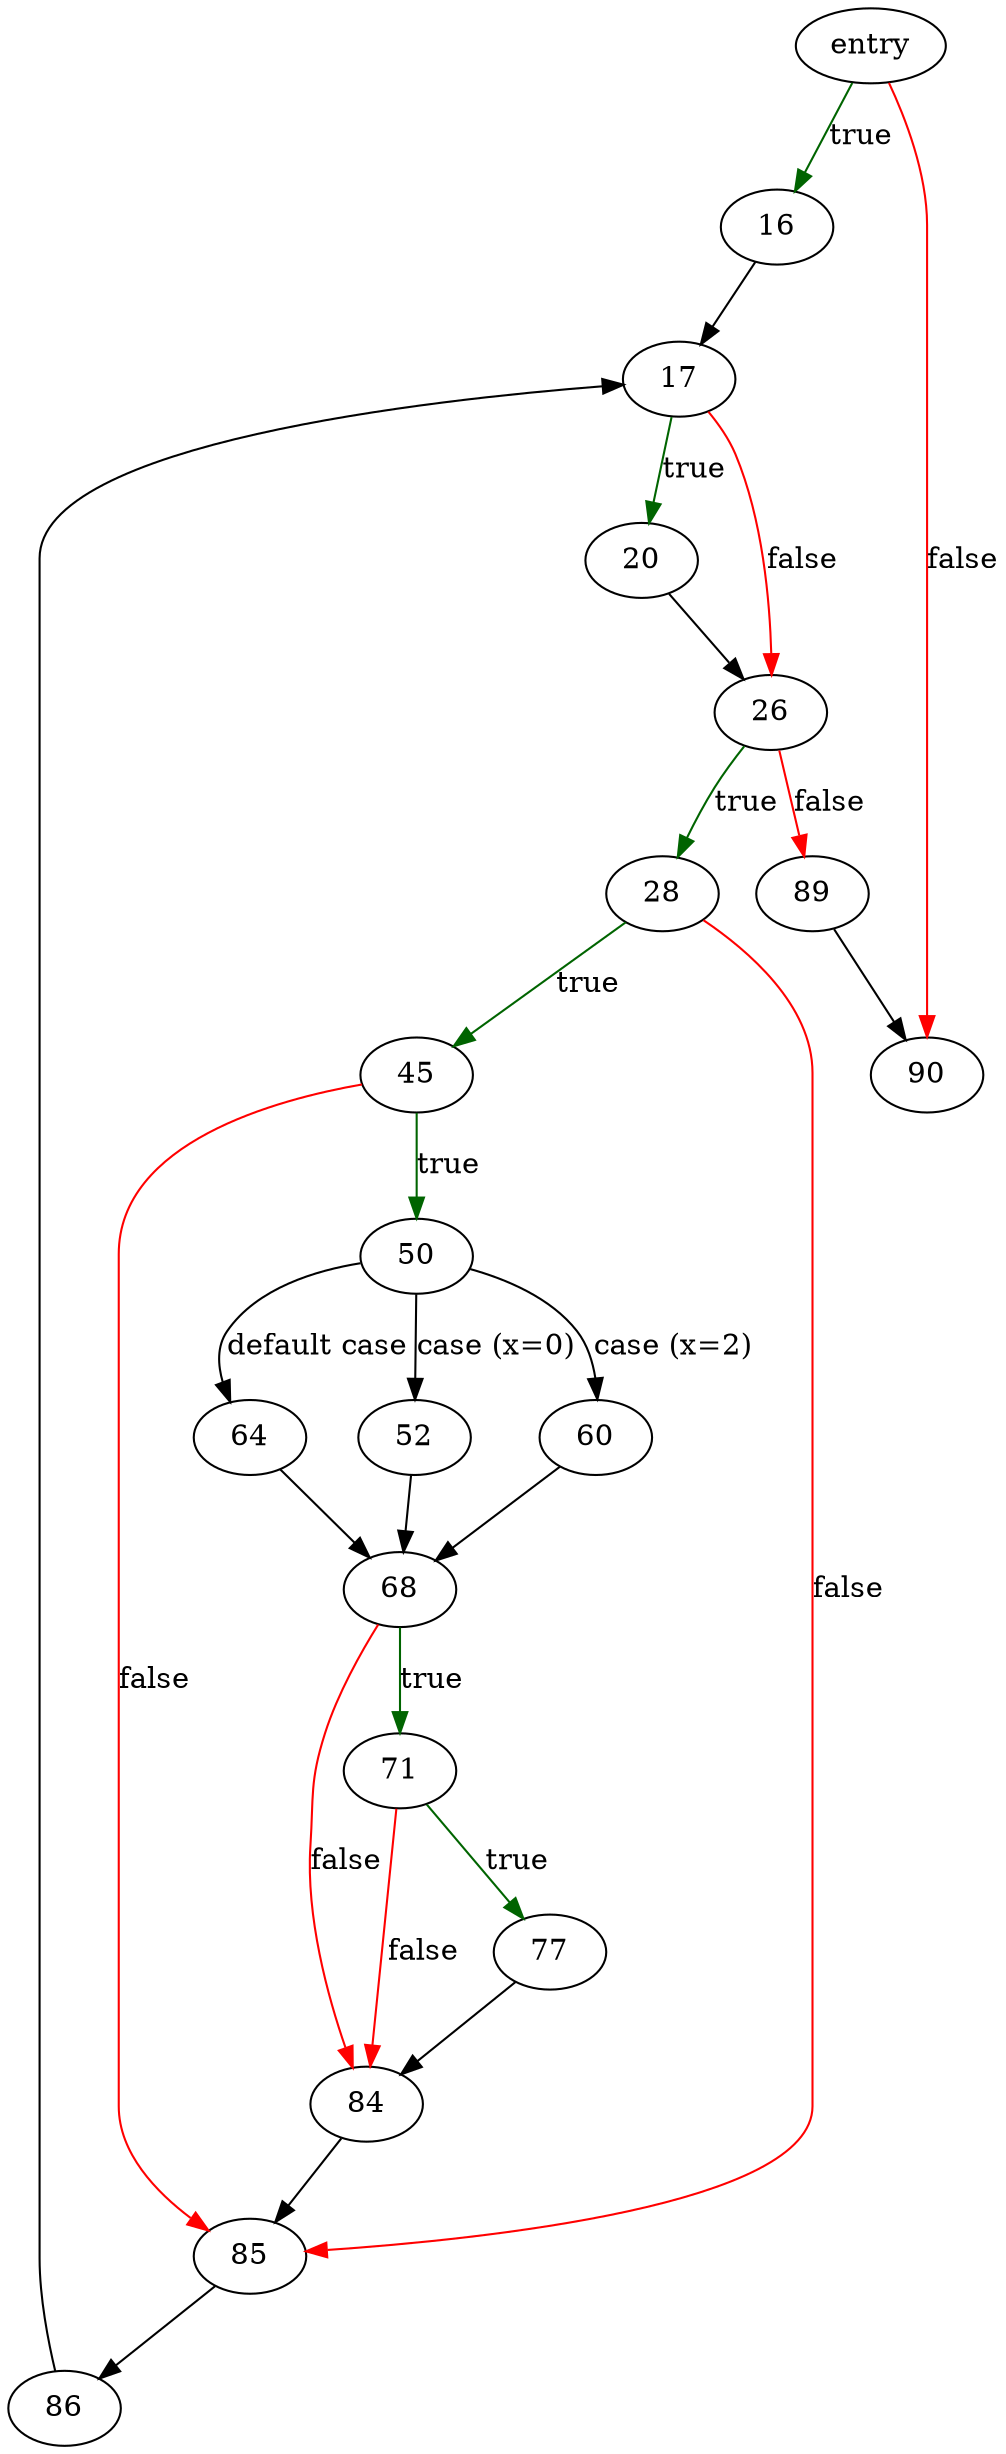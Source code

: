 digraph "sqlite3VtabSavepoint" {
	// Node definitions.
	3 [label=entry];
	16;
	17;
	20;
	26;
	28;
	45;
	50;
	52;
	60;
	64;
	68;
	71;
	77;
	84;
	85;
	86;
	89;
	90;

	// Edge definitions.
	3 -> 16 [
		color=darkgreen
		label=true
	];
	3 -> 90 [
		color=red
		label=false
	];
	16 -> 17;
	17 -> 20 [
		color=darkgreen
		label=true
	];
	17 -> 26 [
		color=red
		label=false
	];
	20 -> 26;
	26 -> 28 [
		color=darkgreen
		label=true
	];
	26 -> 89 [
		color=red
		label=false
	];
	28 -> 45 [
		color=darkgreen
		label=true
	];
	28 -> 85 [
		color=red
		label=false
	];
	45 -> 50 [
		color=darkgreen
		label=true
	];
	45 -> 85 [
		color=red
		label=false
	];
	50 -> 52 [label="case (x=0)"];
	50 -> 60 [label="case (x=2)"];
	50 -> 64 [label="default case"];
	52 -> 68;
	60 -> 68;
	64 -> 68;
	68 -> 71 [
		color=darkgreen
		label=true
	];
	68 -> 84 [
		color=red
		label=false
	];
	71 -> 77 [
		color=darkgreen
		label=true
	];
	71 -> 84 [
		color=red
		label=false
	];
	77 -> 84;
	84 -> 85;
	85 -> 86;
	86 -> 17;
	89 -> 90;
}
